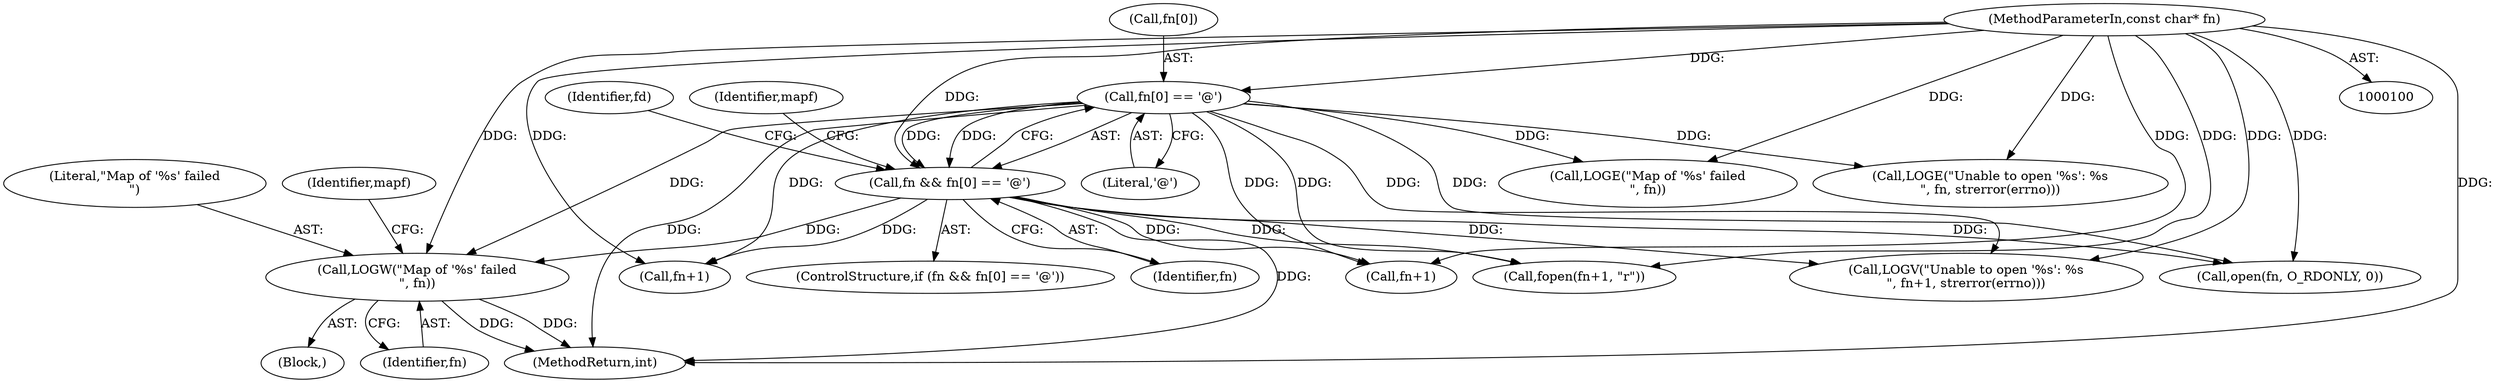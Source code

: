 digraph "0_Android_28a566f7731b4cb76d2a9ba16d997ac5aeb07dad_1@pointer" {
"1000149" [label="(Call,LOGW(\"Map of '%s' failed\n\", fn))"];
"1000113" [label="(Call,fn[0] == '@')"];
"1000101" [label="(MethodParameterIn,const char* fn)"];
"1000111" [label="(Call,fn && fn[0] == '@')"];
"1000112" [label="(Identifier,fn)"];
"1000200" [label="(MethodReturn,int)"];
"1000163" [label="(Identifier,fd)"];
"1000150" [label="(Literal,\"Map of '%s' failed\n\")"];
"1000164" [label="(Call,open(fn, O_RDONLY, 0))"];
"1000134" [label="(Call,fn+1)"];
"1000153" [label="(Identifier,mapf)"];
"1000123" [label="(Call,fn+1)"];
"1000188" [label="(Call,LOGE(\"Map of '%s' failed\n\", fn))"];
"1000117" [label="(Literal,'@')"];
"1000121" [label="(Identifier,mapf)"];
"1000110" [label="(ControlStructure,if (fn && fn[0] == '@'))"];
"1000148" [label="(Block,)"];
"1000173" [label="(Call,LOGE(\"Unable to open '%s': %s\n\", fn, strerror(errno)))"];
"1000111" [label="(Call,fn && fn[0] == '@')"];
"1000101" [label="(MethodParameterIn,const char* fn)"];
"1000122" [label="(Call,fopen(fn+1, \"r\"))"];
"1000149" [label="(Call,LOGW(\"Map of '%s' failed\n\", fn))"];
"1000114" [label="(Call,fn[0])"];
"1000151" [label="(Identifier,fn)"];
"1000113" [label="(Call,fn[0] == '@')"];
"1000132" [label="(Call,LOGV(\"Unable to open '%s': %s\n\", fn+1, strerror(errno)))"];
"1000149" -> "1000148"  [label="AST: "];
"1000149" -> "1000151"  [label="CFG: "];
"1000150" -> "1000149"  [label="AST: "];
"1000151" -> "1000149"  [label="AST: "];
"1000153" -> "1000149"  [label="CFG: "];
"1000149" -> "1000200"  [label="DDG: "];
"1000149" -> "1000200"  [label="DDG: "];
"1000113" -> "1000149"  [label="DDG: "];
"1000101" -> "1000149"  [label="DDG: "];
"1000111" -> "1000149"  [label="DDG: "];
"1000113" -> "1000111"  [label="AST: "];
"1000113" -> "1000117"  [label="CFG: "];
"1000114" -> "1000113"  [label="AST: "];
"1000117" -> "1000113"  [label="AST: "];
"1000111" -> "1000113"  [label="CFG: "];
"1000113" -> "1000200"  [label="DDG: "];
"1000113" -> "1000111"  [label="DDG: "];
"1000113" -> "1000111"  [label="DDG: "];
"1000101" -> "1000113"  [label="DDG: "];
"1000113" -> "1000122"  [label="DDG: "];
"1000113" -> "1000123"  [label="DDG: "];
"1000113" -> "1000132"  [label="DDG: "];
"1000113" -> "1000134"  [label="DDG: "];
"1000113" -> "1000164"  [label="DDG: "];
"1000113" -> "1000173"  [label="DDG: "];
"1000113" -> "1000188"  [label="DDG: "];
"1000101" -> "1000100"  [label="AST: "];
"1000101" -> "1000200"  [label="DDG: "];
"1000101" -> "1000111"  [label="DDG: "];
"1000101" -> "1000122"  [label="DDG: "];
"1000101" -> "1000123"  [label="DDG: "];
"1000101" -> "1000132"  [label="DDG: "];
"1000101" -> "1000134"  [label="DDG: "];
"1000101" -> "1000164"  [label="DDG: "];
"1000101" -> "1000173"  [label="DDG: "];
"1000101" -> "1000188"  [label="DDG: "];
"1000111" -> "1000110"  [label="AST: "];
"1000111" -> "1000112"  [label="CFG: "];
"1000112" -> "1000111"  [label="AST: "];
"1000121" -> "1000111"  [label="CFG: "];
"1000163" -> "1000111"  [label="CFG: "];
"1000111" -> "1000200"  [label="DDG: "];
"1000111" -> "1000122"  [label="DDG: "];
"1000111" -> "1000123"  [label="DDG: "];
"1000111" -> "1000132"  [label="DDG: "];
"1000111" -> "1000134"  [label="DDG: "];
"1000111" -> "1000164"  [label="DDG: "];
}

